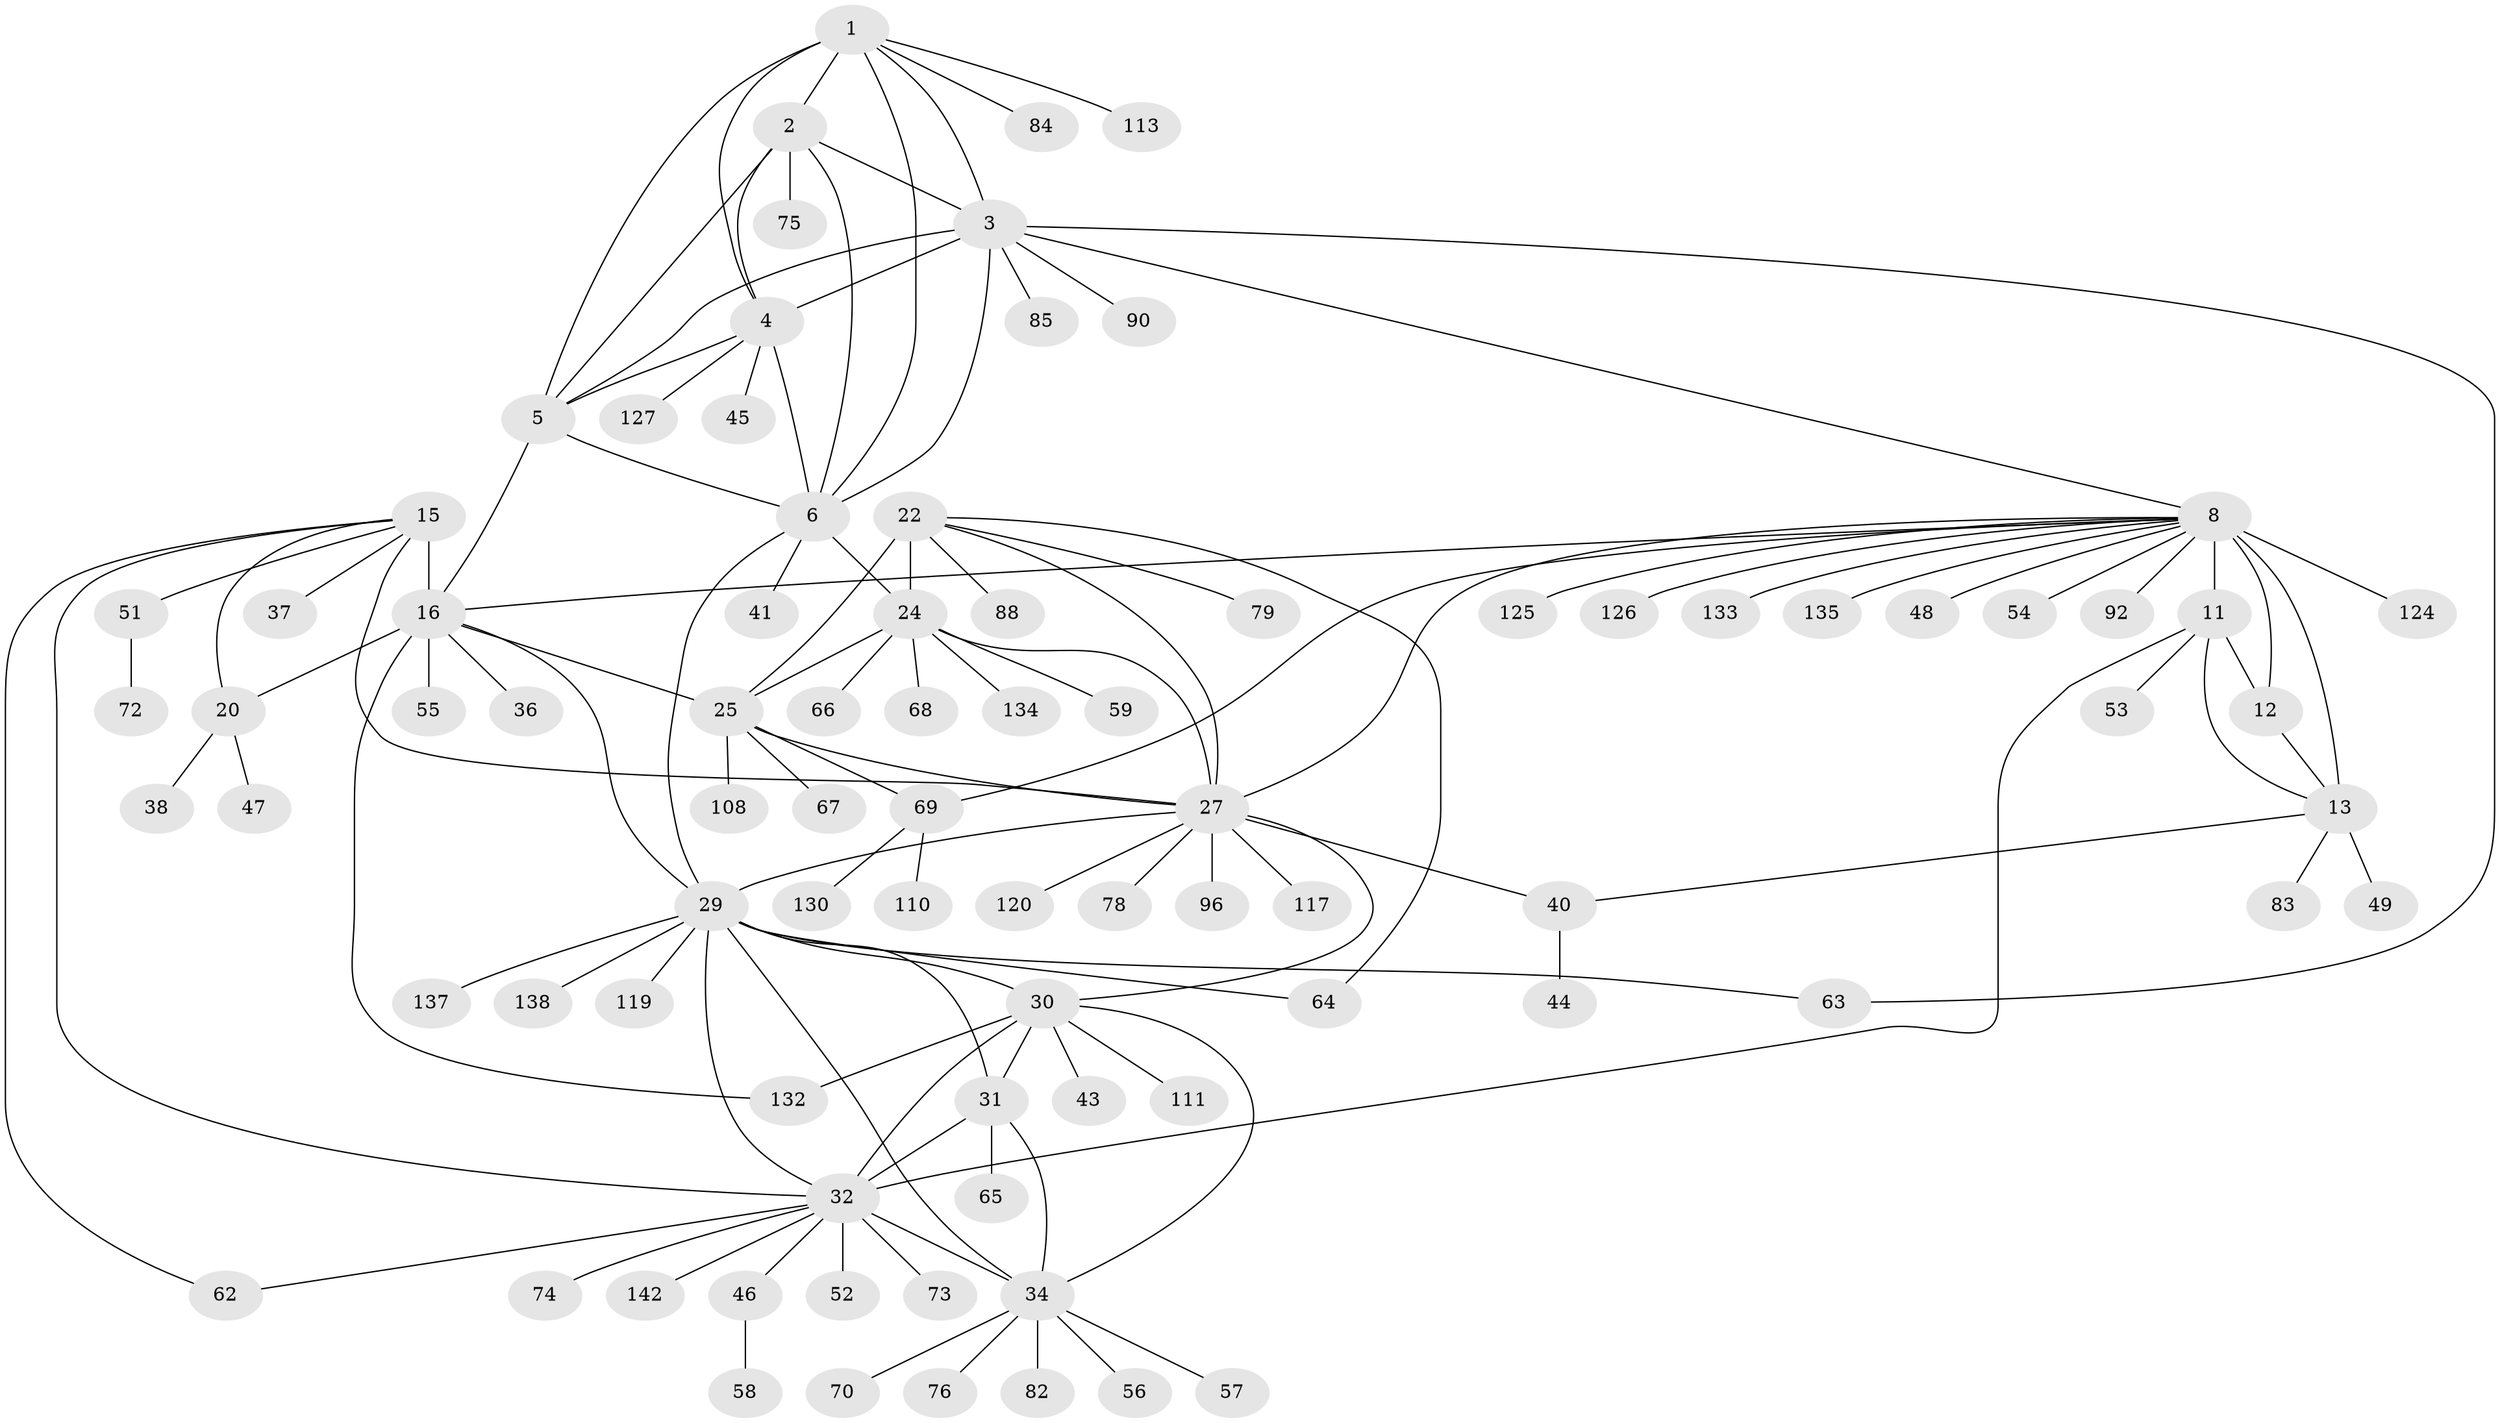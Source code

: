 // original degree distribution, {8: 0.06944444444444445, 10: 0.013888888888888888, 11: 0.020833333333333332, 6: 0.020833333333333332, 15: 0.020833333333333332, 9: 0.020833333333333332, 13: 0.013888888888888888, 7: 0.041666666666666664, 12: 0.013888888888888888, 16: 0.006944444444444444, 1: 0.5902777777777778, 3: 0.027777777777777776, 2: 0.13194444444444445, 4: 0.006944444444444444}
// Generated by graph-tools (version 1.1) at 2025/19/03/04/25 18:19:46]
// undirected, 86 vertices, 123 edges
graph export_dot {
graph [start="1"]
  node [color=gray90,style=filled];
  1;
  2 [super="+77"];
  3;
  4;
  5 [super="+131+7"];
  6 [super="+118+141"];
  8 [super="+9+39+14"];
  11 [super="+143"];
  12;
  13 [super="+97+100+122+95"];
  15 [super="+50+86+61+18+140+128"];
  16 [super="+87+17"];
  20;
  22 [super="+23+28"];
  24;
  25 [super="+26"];
  27;
  29 [super="+80+89+107+115"];
  30;
  31;
  32 [super="+112+35+33"];
  34;
  36;
  37;
  38;
  40;
  41;
  43;
  44;
  45;
  46;
  47;
  48 [super="+60+129"];
  49;
  51;
  52;
  53;
  54;
  55;
  56;
  57;
  58;
  59;
  62;
  63;
  64 [super="+144"];
  65;
  66;
  67;
  68;
  69;
  70;
  72;
  73;
  74 [super="+105"];
  75;
  76;
  78;
  79 [super="+91"];
  82;
  83 [super="+94"];
  84;
  85;
  88;
  90 [super="+102"];
  92;
  96;
  108;
  110;
  111;
  113;
  117;
  119 [super="+123"];
  120;
  124;
  125;
  126;
  127;
  130;
  132;
  133;
  134;
  135;
  137;
  138;
  142;
  1 -- 2;
  1 -- 3;
  1 -- 4;
  1 -- 5 [weight=2];
  1 -- 6;
  1 -- 84;
  1 -- 113;
  2 -- 3;
  2 -- 4;
  2 -- 5 [weight=2];
  2 -- 6;
  2 -- 75;
  3 -- 4;
  3 -- 5 [weight=2];
  3 -- 6;
  3 -- 8;
  3 -- 63;
  3 -- 85;
  3 -- 90;
  4 -- 5 [weight=2];
  4 -- 6;
  4 -- 45;
  4 -- 127;
  5 -- 6 [weight=2];
  5 -- 16;
  6 -- 24 [weight=2];
  6 -- 29;
  6 -- 41;
  8 -- 11 [weight=4];
  8 -- 12 [weight=4];
  8 -- 13 [weight=4];
  8 -- 48;
  8 -- 69;
  8 -- 92;
  8 -- 124;
  8 -- 126;
  8 -- 133;
  8 -- 16 [weight=2];
  8 -- 54;
  8 -- 27;
  8 -- 125;
  8 -- 135;
  11 -- 12;
  11 -- 13;
  11 -- 53;
  11 -- 32;
  12 -- 13;
  13 -- 40;
  13 -- 49;
  13 -- 83;
  15 -- 16 [weight=9];
  15 -- 20 [weight=3];
  15 -- 62;
  15 -- 32;
  15 -- 51;
  15 -- 37;
  15 -- 27;
  16 -- 20 [weight=3];
  16 -- 132;
  16 -- 36;
  16 -- 55;
  16 -- 29;
  16 -- 25;
  20 -- 38;
  20 -- 47;
  22 -- 24 [weight=3];
  22 -- 25 [weight=6];
  22 -- 27 [weight=3];
  22 -- 79;
  22 -- 64;
  22 -- 88;
  24 -- 25 [weight=2];
  24 -- 27;
  24 -- 59;
  24 -- 66;
  24 -- 68;
  24 -- 134;
  25 -- 27 [weight=2];
  25 -- 67;
  25 -- 108;
  25 -- 69;
  27 -- 30;
  27 -- 40;
  27 -- 78;
  27 -- 96;
  27 -- 117;
  27 -- 120;
  27 -- 29;
  29 -- 30;
  29 -- 31;
  29 -- 32 [weight=3];
  29 -- 34;
  29 -- 64;
  29 -- 119;
  29 -- 137;
  29 -- 138;
  29 -- 63;
  30 -- 31;
  30 -- 32 [weight=3];
  30 -- 34;
  30 -- 43;
  30 -- 111;
  30 -- 132;
  31 -- 32 [weight=3];
  31 -- 34;
  31 -- 65;
  32 -- 34 [weight=3];
  32 -- 46;
  32 -- 52;
  32 -- 74;
  32 -- 73;
  32 -- 142;
  32 -- 62;
  34 -- 56;
  34 -- 57;
  34 -- 70;
  34 -- 76;
  34 -- 82;
  40 -- 44;
  46 -- 58;
  51 -- 72;
  69 -- 110;
  69 -- 130;
}
